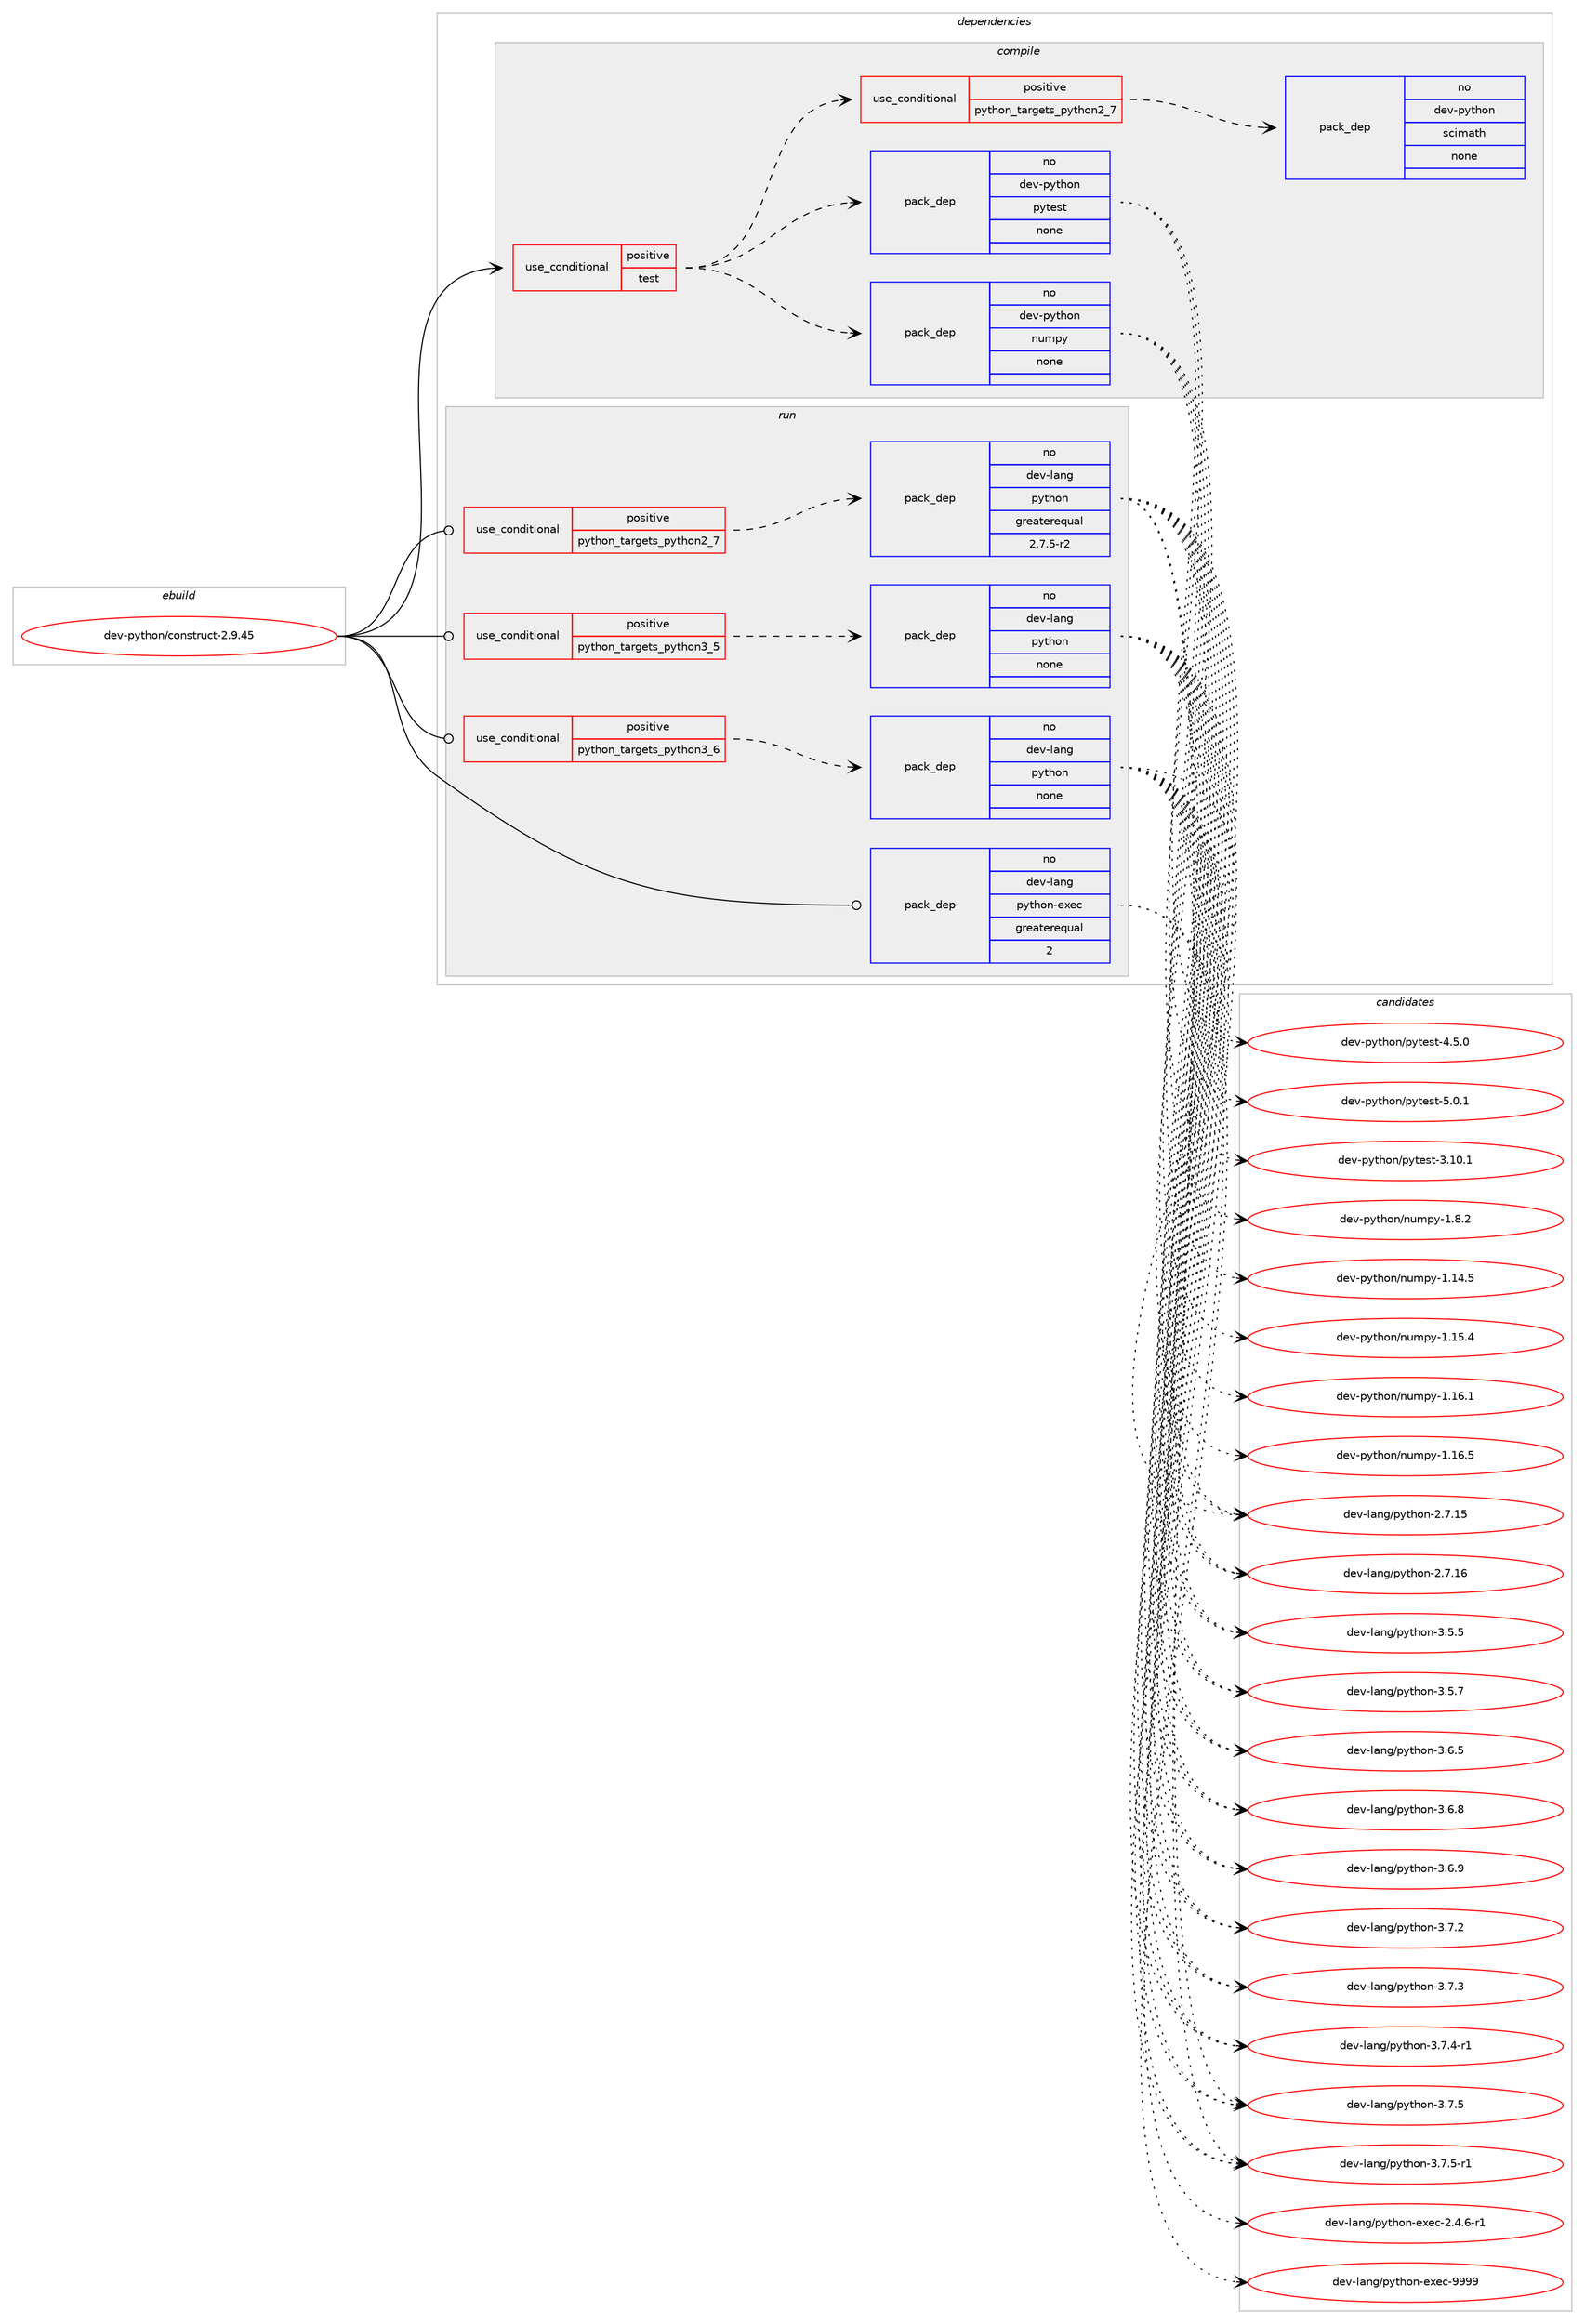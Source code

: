 digraph prolog {

# *************
# Graph options
# *************

newrank=true;
concentrate=true;
compound=true;
graph [rankdir=LR,fontname=Helvetica,fontsize=10,ranksep=1.5];#, ranksep=2.5, nodesep=0.2];
edge  [arrowhead=vee];
node  [fontname=Helvetica,fontsize=10];

# **********
# The ebuild
# **********

subgraph cluster_leftcol {
color=gray;
rank=same;
label=<<i>ebuild</i>>;
id [label="dev-python/construct-2.9.45", color=red, width=4, href="../dev-python/construct-2.9.45.svg"];
}

# ****************
# The dependencies
# ****************

subgraph cluster_midcol {
color=gray;
label=<<i>dependencies</i>>;
subgraph cluster_compile {
fillcolor="#eeeeee";
style=filled;
label=<<i>compile</i>>;
subgraph cond137842 {
dependency599828 [label=<<TABLE BORDER="0" CELLBORDER="1" CELLSPACING="0" CELLPADDING="4"><TR><TD ROWSPAN="3" CELLPADDING="10">use_conditional</TD></TR><TR><TD>positive</TD></TR><TR><TD>test</TD></TR></TABLE>>, shape=none, color=red];
subgraph pack450207 {
dependency599829 [label=<<TABLE BORDER="0" CELLBORDER="1" CELLSPACING="0" CELLPADDING="4" WIDTH="220"><TR><TD ROWSPAN="6" CELLPADDING="30">pack_dep</TD></TR><TR><TD WIDTH="110">no</TD></TR><TR><TD>dev-python</TD></TR><TR><TD>numpy</TD></TR><TR><TD>none</TD></TR><TR><TD></TD></TR></TABLE>>, shape=none, color=blue];
}
dependency599828:e -> dependency599829:w [weight=20,style="dashed",arrowhead="vee"];
subgraph pack450208 {
dependency599830 [label=<<TABLE BORDER="0" CELLBORDER="1" CELLSPACING="0" CELLPADDING="4" WIDTH="220"><TR><TD ROWSPAN="6" CELLPADDING="30">pack_dep</TD></TR><TR><TD WIDTH="110">no</TD></TR><TR><TD>dev-python</TD></TR><TR><TD>pytest</TD></TR><TR><TD>none</TD></TR><TR><TD></TD></TR></TABLE>>, shape=none, color=blue];
}
dependency599828:e -> dependency599830:w [weight=20,style="dashed",arrowhead="vee"];
subgraph cond137843 {
dependency599831 [label=<<TABLE BORDER="0" CELLBORDER="1" CELLSPACING="0" CELLPADDING="4"><TR><TD ROWSPAN="3" CELLPADDING="10">use_conditional</TD></TR><TR><TD>positive</TD></TR><TR><TD>python_targets_python2_7</TD></TR></TABLE>>, shape=none, color=red];
subgraph pack450209 {
dependency599832 [label=<<TABLE BORDER="0" CELLBORDER="1" CELLSPACING="0" CELLPADDING="4" WIDTH="220"><TR><TD ROWSPAN="6" CELLPADDING="30">pack_dep</TD></TR><TR><TD WIDTH="110">no</TD></TR><TR><TD>dev-python</TD></TR><TR><TD>scimath</TD></TR><TR><TD>none</TD></TR><TR><TD></TD></TR></TABLE>>, shape=none, color=blue];
}
dependency599831:e -> dependency599832:w [weight=20,style="dashed",arrowhead="vee"];
}
dependency599828:e -> dependency599831:w [weight=20,style="dashed",arrowhead="vee"];
}
id:e -> dependency599828:w [weight=20,style="solid",arrowhead="vee"];
}
subgraph cluster_compileandrun {
fillcolor="#eeeeee";
style=filled;
label=<<i>compile and run</i>>;
}
subgraph cluster_run {
fillcolor="#eeeeee";
style=filled;
label=<<i>run</i>>;
subgraph cond137844 {
dependency599833 [label=<<TABLE BORDER="0" CELLBORDER="1" CELLSPACING="0" CELLPADDING="4"><TR><TD ROWSPAN="3" CELLPADDING="10">use_conditional</TD></TR><TR><TD>positive</TD></TR><TR><TD>python_targets_python2_7</TD></TR></TABLE>>, shape=none, color=red];
subgraph pack450210 {
dependency599834 [label=<<TABLE BORDER="0" CELLBORDER="1" CELLSPACING="0" CELLPADDING="4" WIDTH="220"><TR><TD ROWSPAN="6" CELLPADDING="30">pack_dep</TD></TR><TR><TD WIDTH="110">no</TD></TR><TR><TD>dev-lang</TD></TR><TR><TD>python</TD></TR><TR><TD>greaterequal</TD></TR><TR><TD>2.7.5-r2</TD></TR></TABLE>>, shape=none, color=blue];
}
dependency599833:e -> dependency599834:w [weight=20,style="dashed",arrowhead="vee"];
}
id:e -> dependency599833:w [weight=20,style="solid",arrowhead="odot"];
subgraph cond137845 {
dependency599835 [label=<<TABLE BORDER="0" CELLBORDER="1" CELLSPACING="0" CELLPADDING="4"><TR><TD ROWSPAN="3" CELLPADDING="10">use_conditional</TD></TR><TR><TD>positive</TD></TR><TR><TD>python_targets_python3_5</TD></TR></TABLE>>, shape=none, color=red];
subgraph pack450211 {
dependency599836 [label=<<TABLE BORDER="0" CELLBORDER="1" CELLSPACING="0" CELLPADDING="4" WIDTH="220"><TR><TD ROWSPAN="6" CELLPADDING="30">pack_dep</TD></TR><TR><TD WIDTH="110">no</TD></TR><TR><TD>dev-lang</TD></TR><TR><TD>python</TD></TR><TR><TD>none</TD></TR><TR><TD></TD></TR></TABLE>>, shape=none, color=blue];
}
dependency599835:e -> dependency599836:w [weight=20,style="dashed",arrowhead="vee"];
}
id:e -> dependency599835:w [weight=20,style="solid",arrowhead="odot"];
subgraph cond137846 {
dependency599837 [label=<<TABLE BORDER="0" CELLBORDER="1" CELLSPACING="0" CELLPADDING="4"><TR><TD ROWSPAN="3" CELLPADDING="10">use_conditional</TD></TR><TR><TD>positive</TD></TR><TR><TD>python_targets_python3_6</TD></TR></TABLE>>, shape=none, color=red];
subgraph pack450212 {
dependency599838 [label=<<TABLE BORDER="0" CELLBORDER="1" CELLSPACING="0" CELLPADDING="4" WIDTH="220"><TR><TD ROWSPAN="6" CELLPADDING="30">pack_dep</TD></TR><TR><TD WIDTH="110">no</TD></TR><TR><TD>dev-lang</TD></TR><TR><TD>python</TD></TR><TR><TD>none</TD></TR><TR><TD></TD></TR></TABLE>>, shape=none, color=blue];
}
dependency599837:e -> dependency599838:w [weight=20,style="dashed",arrowhead="vee"];
}
id:e -> dependency599837:w [weight=20,style="solid",arrowhead="odot"];
subgraph pack450213 {
dependency599839 [label=<<TABLE BORDER="0" CELLBORDER="1" CELLSPACING="0" CELLPADDING="4" WIDTH="220"><TR><TD ROWSPAN="6" CELLPADDING="30">pack_dep</TD></TR><TR><TD WIDTH="110">no</TD></TR><TR><TD>dev-lang</TD></TR><TR><TD>python-exec</TD></TR><TR><TD>greaterequal</TD></TR><TR><TD>2</TD></TR></TABLE>>, shape=none, color=blue];
}
id:e -> dependency599839:w [weight=20,style="solid",arrowhead="odot"];
}
}

# **************
# The candidates
# **************

subgraph cluster_choices {
rank=same;
color=gray;
label=<<i>candidates</i>>;

subgraph choice450207 {
color=black;
nodesep=1;
choice100101118451121211161041111104711011710911212145494649524653 [label="dev-python/numpy-1.14.5", color=red, width=4,href="../dev-python/numpy-1.14.5.svg"];
choice100101118451121211161041111104711011710911212145494649534652 [label="dev-python/numpy-1.15.4", color=red, width=4,href="../dev-python/numpy-1.15.4.svg"];
choice100101118451121211161041111104711011710911212145494649544649 [label="dev-python/numpy-1.16.1", color=red, width=4,href="../dev-python/numpy-1.16.1.svg"];
choice100101118451121211161041111104711011710911212145494649544653 [label="dev-python/numpy-1.16.5", color=red, width=4,href="../dev-python/numpy-1.16.5.svg"];
choice1001011184511212111610411111047110117109112121454946564650 [label="dev-python/numpy-1.8.2", color=red, width=4,href="../dev-python/numpy-1.8.2.svg"];
dependency599829:e -> choice100101118451121211161041111104711011710911212145494649524653:w [style=dotted,weight="100"];
dependency599829:e -> choice100101118451121211161041111104711011710911212145494649534652:w [style=dotted,weight="100"];
dependency599829:e -> choice100101118451121211161041111104711011710911212145494649544649:w [style=dotted,weight="100"];
dependency599829:e -> choice100101118451121211161041111104711011710911212145494649544653:w [style=dotted,weight="100"];
dependency599829:e -> choice1001011184511212111610411111047110117109112121454946564650:w [style=dotted,weight="100"];
}
subgraph choice450208 {
color=black;
nodesep=1;
choice100101118451121211161041111104711212111610111511645514649484649 [label="dev-python/pytest-3.10.1", color=red, width=4,href="../dev-python/pytest-3.10.1.svg"];
choice1001011184511212111610411111047112121116101115116455246534648 [label="dev-python/pytest-4.5.0", color=red, width=4,href="../dev-python/pytest-4.5.0.svg"];
choice1001011184511212111610411111047112121116101115116455346484649 [label="dev-python/pytest-5.0.1", color=red, width=4,href="../dev-python/pytest-5.0.1.svg"];
dependency599830:e -> choice100101118451121211161041111104711212111610111511645514649484649:w [style=dotted,weight="100"];
dependency599830:e -> choice1001011184511212111610411111047112121116101115116455246534648:w [style=dotted,weight="100"];
dependency599830:e -> choice1001011184511212111610411111047112121116101115116455346484649:w [style=dotted,weight="100"];
}
subgraph choice450209 {
color=black;
nodesep=1;
}
subgraph choice450210 {
color=black;
nodesep=1;
choice10010111845108971101034711212111610411111045504655464953 [label="dev-lang/python-2.7.15", color=red, width=4,href="../dev-lang/python-2.7.15.svg"];
choice10010111845108971101034711212111610411111045504655464954 [label="dev-lang/python-2.7.16", color=red, width=4,href="../dev-lang/python-2.7.16.svg"];
choice100101118451089711010347112121116104111110455146534653 [label="dev-lang/python-3.5.5", color=red, width=4,href="../dev-lang/python-3.5.5.svg"];
choice100101118451089711010347112121116104111110455146534655 [label="dev-lang/python-3.5.7", color=red, width=4,href="../dev-lang/python-3.5.7.svg"];
choice100101118451089711010347112121116104111110455146544653 [label="dev-lang/python-3.6.5", color=red, width=4,href="../dev-lang/python-3.6.5.svg"];
choice100101118451089711010347112121116104111110455146544656 [label="dev-lang/python-3.6.8", color=red, width=4,href="../dev-lang/python-3.6.8.svg"];
choice100101118451089711010347112121116104111110455146544657 [label="dev-lang/python-3.6.9", color=red, width=4,href="../dev-lang/python-3.6.9.svg"];
choice100101118451089711010347112121116104111110455146554650 [label="dev-lang/python-3.7.2", color=red, width=4,href="../dev-lang/python-3.7.2.svg"];
choice100101118451089711010347112121116104111110455146554651 [label="dev-lang/python-3.7.3", color=red, width=4,href="../dev-lang/python-3.7.3.svg"];
choice1001011184510897110103471121211161041111104551465546524511449 [label="dev-lang/python-3.7.4-r1", color=red, width=4,href="../dev-lang/python-3.7.4-r1.svg"];
choice100101118451089711010347112121116104111110455146554653 [label="dev-lang/python-3.7.5", color=red, width=4,href="../dev-lang/python-3.7.5.svg"];
choice1001011184510897110103471121211161041111104551465546534511449 [label="dev-lang/python-3.7.5-r1", color=red, width=4,href="../dev-lang/python-3.7.5-r1.svg"];
dependency599834:e -> choice10010111845108971101034711212111610411111045504655464953:w [style=dotted,weight="100"];
dependency599834:e -> choice10010111845108971101034711212111610411111045504655464954:w [style=dotted,weight="100"];
dependency599834:e -> choice100101118451089711010347112121116104111110455146534653:w [style=dotted,weight="100"];
dependency599834:e -> choice100101118451089711010347112121116104111110455146534655:w [style=dotted,weight="100"];
dependency599834:e -> choice100101118451089711010347112121116104111110455146544653:w [style=dotted,weight="100"];
dependency599834:e -> choice100101118451089711010347112121116104111110455146544656:w [style=dotted,weight="100"];
dependency599834:e -> choice100101118451089711010347112121116104111110455146544657:w [style=dotted,weight="100"];
dependency599834:e -> choice100101118451089711010347112121116104111110455146554650:w [style=dotted,weight="100"];
dependency599834:e -> choice100101118451089711010347112121116104111110455146554651:w [style=dotted,weight="100"];
dependency599834:e -> choice1001011184510897110103471121211161041111104551465546524511449:w [style=dotted,weight="100"];
dependency599834:e -> choice100101118451089711010347112121116104111110455146554653:w [style=dotted,weight="100"];
dependency599834:e -> choice1001011184510897110103471121211161041111104551465546534511449:w [style=dotted,weight="100"];
}
subgraph choice450211 {
color=black;
nodesep=1;
choice10010111845108971101034711212111610411111045504655464953 [label="dev-lang/python-2.7.15", color=red, width=4,href="../dev-lang/python-2.7.15.svg"];
choice10010111845108971101034711212111610411111045504655464954 [label="dev-lang/python-2.7.16", color=red, width=4,href="../dev-lang/python-2.7.16.svg"];
choice100101118451089711010347112121116104111110455146534653 [label="dev-lang/python-3.5.5", color=red, width=4,href="../dev-lang/python-3.5.5.svg"];
choice100101118451089711010347112121116104111110455146534655 [label="dev-lang/python-3.5.7", color=red, width=4,href="../dev-lang/python-3.5.7.svg"];
choice100101118451089711010347112121116104111110455146544653 [label="dev-lang/python-3.6.5", color=red, width=4,href="../dev-lang/python-3.6.5.svg"];
choice100101118451089711010347112121116104111110455146544656 [label="dev-lang/python-3.6.8", color=red, width=4,href="../dev-lang/python-3.6.8.svg"];
choice100101118451089711010347112121116104111110455146544657 [label="dev-lang/python-3.6.9", color=red, width=4,href="../dev-lang/python-3.6.9.svg"];
choice100101118451089711010347112121116104111110455146554650 [label="dev-lang/python-3.7.2", color=red, width=4,href="../dev-lang/python-3.7.2.svg"];
choice100101118451089711010347112121116104111110455146554651 [label="dev-lang/python-3.7.3", color=red, width=4,href="../dev-lang/python-3.7.3.svg"];
choice1001011184510897110103471121211161041111104551465546524511449 [label="dev-lang/python-3.7.4-r1", color=red, width=4,href="../dev-lang/python-3.7.4-r1.svg"];
choice100101118451089711010347112121116104111110455146554653 [label="dev-lang/python-3.7.5", color=red, width=4,href="../dev-lang/python-3.7.5.svg"];
choice1001011184510897110103471121211161041111104551465546534511449 [label="dev-lang/python-3.7.5-r1", color=red, width=4,href="../dev-lang/python-3.7.5-r1.svg"];
dependency599836:e -> choice10010111845108971101034711212111610411111045504655464953:w [style=dotted,weight="100"];
dependency599836:e -> choice10010111845108971101034711212111610411111045504655464954:w [style=dotted,weight="100"];
dependency599836:e -> choice100101118451089711010347112121116104111110455146534653:w [style=dotted,weight="100"];
dependency599836:e -> choice100101118451089711010347112121116104111110455146534655:w [style=dotted,weight="100"];
dependency599836:e -> choice100101118451089711010347112121116104111110455146544653:w [style=dotted,weight="100"];
dependency599836:e -> choice100101118451089711010347112121116104111110455146544656:w [style=dotted,weight="100"];
dependency599836:e -> choice100101118451089711010347112121116104111110455146544657:w [style=dotted,weight="100"];
dependency599836:e -> choice100101118451089711010347112121116104111110455146554650:w [style=dotted,weight="100"];
dependency599836:e -> choice100101118451089711010347112121116104111110455146554651:w [style=dotted,weight="100"];
dependency599836:e -> choice1001011184510897110103471121211161041111104551465546524511449:w [style=dotted,weight="100"];
dependency599836:e -> choice100101118451089711010347112121116104111110455146554653:w [style=dotted,weight="100"];
dependency599836:e -> choice1001011184510897110103471121211161041111104551465546534511449:w [style=dotted,weight="100"];
}
subgraph choice450212 {
color=black;
nodesep=1;
choice10010111845108971101034711212111610411111045504655464953 [label="dev-lang/python-2.7.15", color=red, width=4,href="../dev-lang/python-2.7.15.svg"];
choice10010111845108971101034711212111610411111045504655464954 [label="dev-lang/python-2.7.16", color=red, width=4,href="../dev-lang/python-2.7.16.svg"];
choice100101118451089711010347112121116104111110455146534653 [label="dev-lang/python-3.5.5", color=red, width=4,href="../dev-lang/python-3.5.5.svg"];
choice100101118451089711010347112121116104111110455146534655 [label="dev-lang/python-3.5.7", color=red, width=4,href="../dev-lang/python-3.5.7.svg"];
choice100101118451089711010347112121116104111110455146544653 [label="dev-lang/python-3.6.5", color=red, width=4,href="../dev-lang/python-3.6.5.svg"];
choice100101118451089711010347112121116104111110455146544656 [label="dev-lang/python-3.6.8", color=red, width=4,href="../dev-lang/python-3.6.8.svg"];
choice100101118451089711010347112121116104111110455146544657 [label="dev-lang/python-3.6.9", color=red, width=4,href="../dev-lang/python-3.6.9.svg"];
choice100101118451089711010347112121116104111110455146554650 [label="dev-lang/python-3.7.2", color=red, width=4,href="../dev-lang/python-3.7.2.svg"];
choice100101118451089711010347112121116104111110455146554651 [label="dev-lang/python-3.7.3", color=red, width=4,href="../dev-lang/python-3.7.3.svg"];
choice1001011184510897110103471121211161041111104551465546524511449 [label="dev-lang/python-3.7.4-r1", color=red, width=4,href="../dev-lang/python-3.7.4-r1.svg"];
choice100101118451089711010347112121116104111110455146554653 [label="dev-lang/python-3.7.5", color=red, width=4,href="../dev-lang/python-3.7.5.svg"];
choice1001011184510897110103471121211161041111104551465546534511449 [label="dev-lang/python-3.7.5-r1", color=red, width=4,href="../dev-lang/python-3.7.5-r1.svg"];
dependency599838:e -> choice10010111845108971101034711212111610411111045504655464953:w [style=dotted,weight="100"];
dependency599838:e -> choice10010111845108971101034711212111610411111045504655464954:w [style=dotted,weight="100"];
dependency599838:e -> choice100101118451089711010347112121116104111110455146534653:w [style=dotted,weight="100"];
dependency599838:e -> choice100101118451089711010347112121116104111110455146534655:w [style=dotted,weight="100"];
dependency599838:e -> choice100101118451089711010347112121116104111110455146544653:w [style=dotted,weight="100"];
dependency599838:e -> choice100101118451089711010347112121116104111110455146544656:w [style=dotted,weight="100"];
dependency599838:e -> choice100101118451089711010347112121116104111110455146544657:w [style=dotted,weight="100"];
dependency599838:e -> choice100101118451089711010347112121116104111110455146554650:w [style=dotted,weight="100"];
dependency599838:e -> choice100101118451089711010347112121116104111110455146554651:w [style=dotted,weight="100"];
dependency599838:e -> choice1001011184510897110103471121211161041111104551465546524511449:w [style=dotted,weight="100"];
dependency599838:e -> choice100101118451089711010347112121116104111110455146554653:w [style=dotted,weight="100"];
dependency599838:e -> choice1001011184510897110103471121211161041111104551465546534511449:w [style=dotted,weight="100"];
}
subgraph choice450213 {
color=black;
nodesep=1;
choice10010111845108971101034711212111610411111045101120101994550465246544511449 [label="dev-lang/python-exec-2.4.6-r1", color=red, width=4,href="../dev-lang/python-exec-2.4.6-r1.svg"];
choice10010111845108971101034711212111610411111045101120101994557575757 [label="dev-lang/python-exec-9999", color=red, width=4,href="../dev-lang/python-exec-9999.svg"];
dependency599839:e -> choice10010111845108971101034711212111610411111045101120101994550465246544511449:w [style=dotted,weight="100"];
dependency599839:e -> choice10010111845108971101034711212111610411111045101120101994557575757:w [style=dotted,weight="100"];
}
}

}
